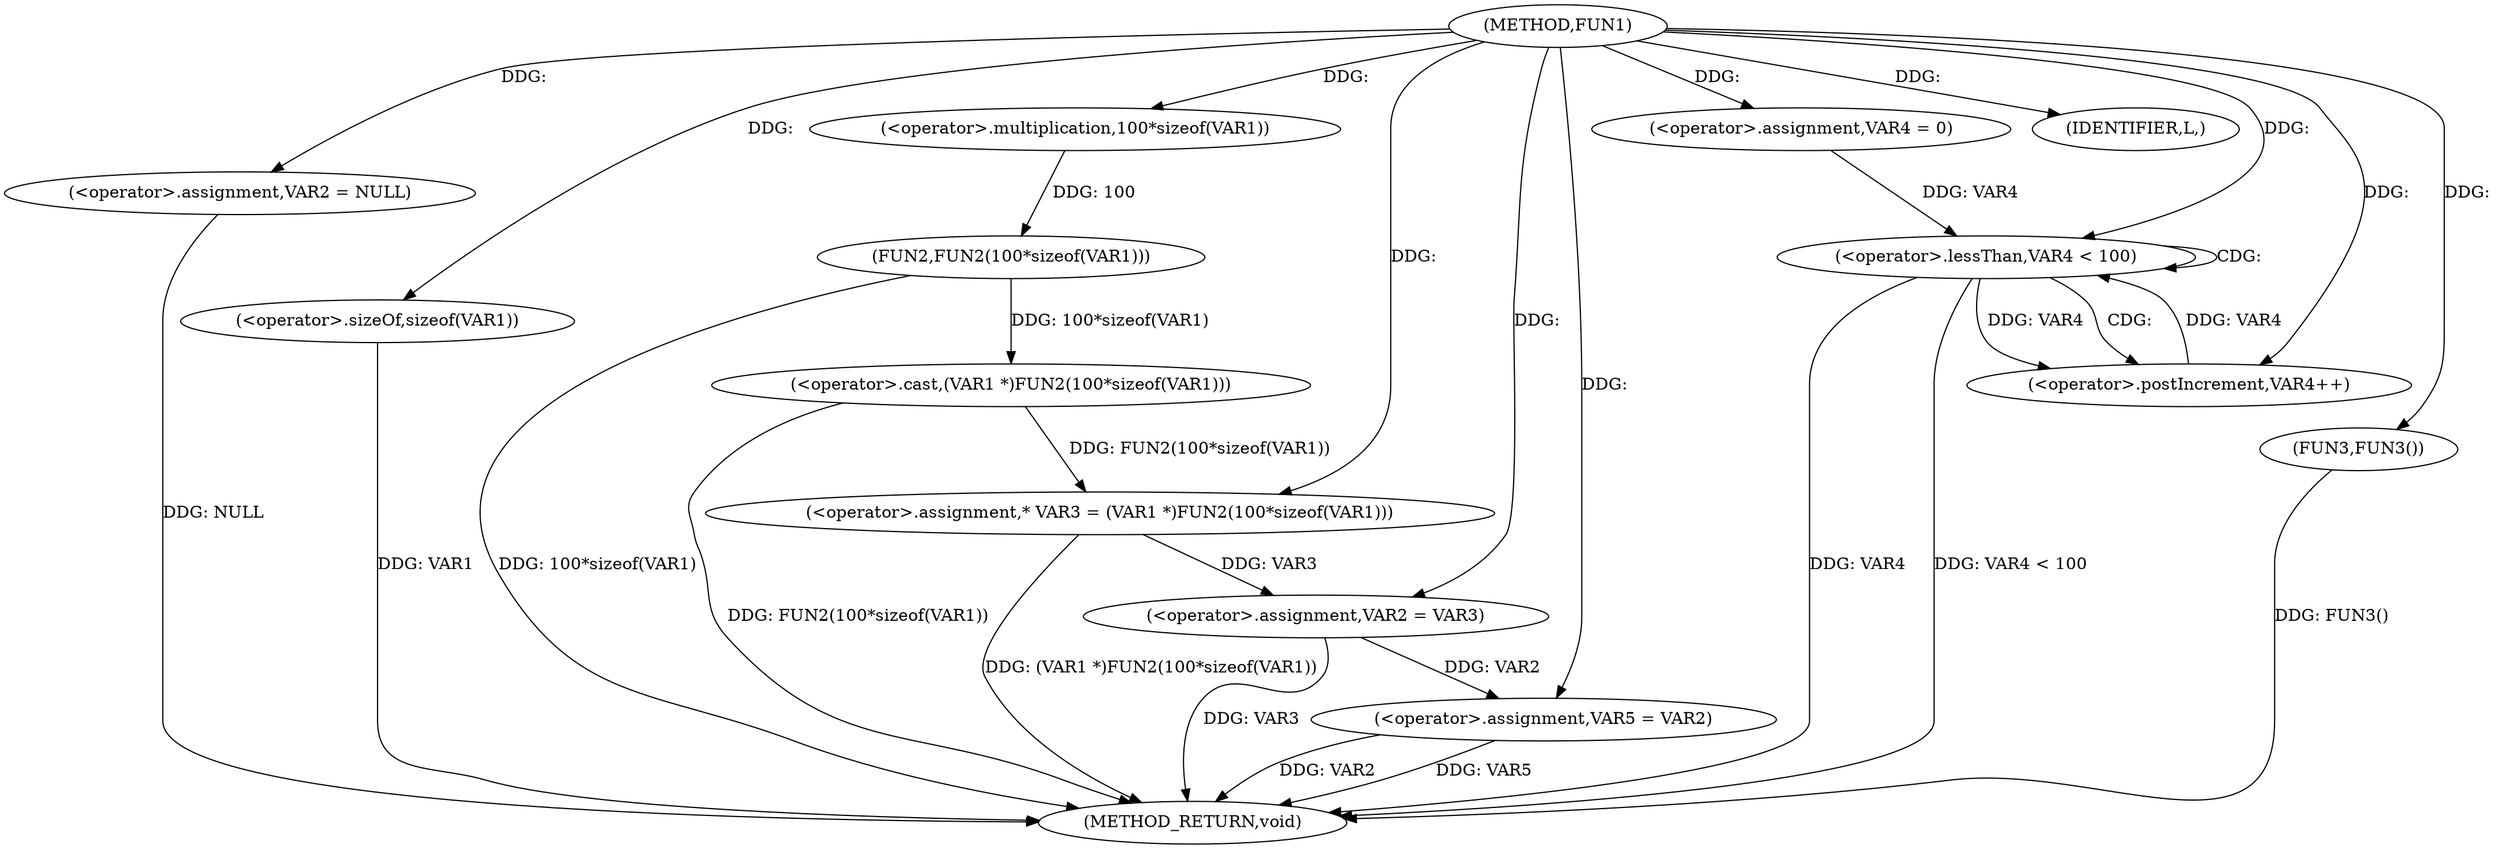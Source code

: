 digraph FUN1 {  
"1000100" [label = "(METHOD,FUN1)" ]
"1000137" [label = "(METHOD_RETURN,void)" ]
"1000103" [label = "(<operator>.assignment,VAR2 = NULL)" ]
"1000108" [label = "(<operator>.assignment,* VAR3 = (VAR1 *)FUN2(100*sizeof(VAR1)))" ]
"1000110" [label = "(<operator>.cast,(VAR1 *)FUN2(100*sizeof(VAR1)))" ]
"1000112" [label = "(FUN2,FUN2(100*sizeof(VAR1)))" ]
"1000113" [label = "(<operator>.multiplication,100*sizeof(VAR1))" ]
"1000115" [label = "(<operator>.sizeOf,sizeof(VAR1))" ]
"1000120" [label = "(<operator>.assignment,VAR4 = 0)" ]
"1000123" [label = "(<operator>.lessThan,VAR4 < 100)" ]
"1000126" [label = "(<operator>.postIncrement,VAR4++)" ]
"1000129" [label = "(IDENTIFIER,L,)" ]
"1000130" [label = "(<operator>.assignment,VAR2 = VAR3)" ]
"1000133" [label = "(<operator>.assignment,VAR5 = VAR2)" ]
"1000136" [label = "(FUN3,FUN3())" ]
  "1000103" -> "1000137"  [ label = "DDG: NULL"] 
  "1000136" -> "1000137"  [ label = "DDG: FUN3()"] 
  "1000115" -> "1000137"  [ label = "DDG: VAR1"] 
  "1000123" -> "1000137"  [ label = "DDG: VAR4"] 
  "1000123" -> "1000137"  [ label = "DDG: VAR4 < 100"] 
  "1000130" -> "1000137"  [ label = "DDG: VAR3"] 
  "1000133" -> "1000137"  [ label = "DDG: VAR5"] 
  "1000110" -> "1000137"  [ label = "DDG: FUN2(100*sizeof(VAR1))"] 
  "1000133" -> "1000137"  [ label = "DDG: VAR2"] 
  "1000112" -> "1000137"  [ label = "DDG: 100*sizeof(VAR1)"] 
  "1000108" -> "1000137"  [ label = "DDG: (VAR1 *)FUN2(100*sizeof(VAR1))"] 
  "1000100" -> "1000103"  [ label = "DDG: "] 
  "1000110" -> "1000108"  [ label = "DDG: FUN2(100*sizeof(VAR1))"] 
  "1000100" -> "1000108"  [ label = "DDG: "] 
  "1000112" -> "1000110"  [ label = "DDG: 100*sizeof(VAR1)"] 
  "1000113" -> "1000112"  [ label = "DDG: 100"] 
  "1000100" -> "1000113"  [ label = "DDG: "] 
  "1000100" -> "1000115"  [ label = "DDG: "] 
  "1000100" -> "1000120"  [ label = "DDG: "] 
  "1000120" -> "1000123"  [ label = "DDG: VAR4"] 
  "1000126" -> "1000123"  [ label = "DDG: VAR4"] 
  "1000100" -> "1000123"  [ label = "DDG: "] 
  "1000123" -> "1000126"  [ label = "DDG: VAR4"] 
  "1000100" -> "1000126"  [ label = "DDG: "] 
  "1000100" -> "1000129"  [ label = "DDG: "] 
  "1000108" -> "1000130"  [ label = "DDG: VAR3"] 
  "1000100" -> "1000130"  [ label = "DDG: "] 
  "1000130" -> "1000133"  [ label = "DDG: VAR2"] 
  "1000100" -> "1000133"  [ label = "DDG: "] 
  "1000100" -> "1000136"  [ label = "DDG: "] 
  "1000123" -> "1000123"  [ label = "CDG: "] 
  "1000123" -> "1000126"  [ label = "CDG: "] 
}
